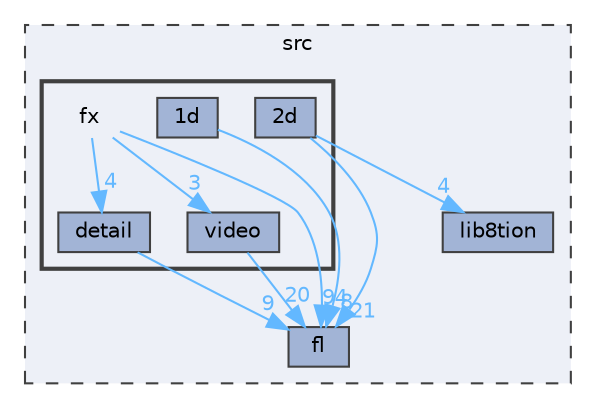 digraph "/home/runner/work/FastLED/FastLED/src/fx"
{
 // LATEX_PDF_SIZE
  bgcolor="transparent";
  edge [fontname=Helvetica,fontsize=10,labelfontname=Helvetica,labelfontsize=10];
  node [fontname=Helvetica,fontsize=10,shape=box,height=0.2,width=0.4];
  compound=true
  subgraph clusterdir_68267d1309a1af8e8297ef4c3efbcdba {
    graph [ bgcolor="#edf0f7", pencolor="grey25", label="src", fontname=Helvetica,fontsize=10 style="filled,dashed", URL="dir_68267d1309a1af8e8297ef4c3efbcdba.html",tooltip=""]
  dir_4d1829fa9bd13d7db71e765b2707b248 [label="fl", fillcolor="#a2b4d6", color="grey25", style="filled", URL="dir_4d1829fa9bd13d7db71e765b2707b248.html",tooltip=""];
  dir_d91669bda445047ed1892ac77a05ddb9 [label="lib8tion", fillcolor="#a2b4d6", color="grey25", style="filled", URL="dir_d91669bda445047ed1892ac77a05ddb9.html",tooltip=""];
  subgraph clusterdir_acbb946b833f21b16ec30aa21c4c3a72 {
    graph [ bgcolor="#edf0f7", pencolor="grey25", label="", fontname=Helvetica,fontsize=10 style="filled,bold", URL="dir_acbb946b833f21b16ec30aa21c4c3a72.html",tooltip=""]
    dir_acbb946b833f21b16ec30aa21c4c3a72 [shape=plaintext, label="fx"];
  dir_3c096064f75e33bbd0d7cdd12788e828 [label="1d", fillcolor="#a2b4d6", color="grey25", style="filled", URL="dir_3c096064f75e33bbd0d7cdd12788e828.html",tooltip=""];
  dir_da6de6ffed4dc8eba2e7529df043e06f [label="2d", fillcolor="#a2b4d6", color="grey25", style="filled", URL="dir_da6de6ffed4dc8eba2e7529df043e06f.html",tooltip=""];
  dir_0b137cd436b904252bb4364bddde6ee9 [label="detail", fillcolor="#a2b4d6", color="grey25", style="filled", URL="dir_0b137cd436b904252bb4364bddde6ee9.html",tooltip=""];
  dir_41db4d67e98c6097b43e1b5a33111e5f [label="video", fillcolor="#a2b4d6", color="grey25", style="filled", URL="dir_41db4d67e98c6097b43e1b5a33111e5f.html",tooltip=""];
  }
  }
  dir_acbb946b833f21b16ec30aa21c4c3a72->dir_0b137cd436b904252bb4364bddde6ee9 [headlabel="4", labeldistance=1.5 headhref="dir_000028_000018.html" href="dir_000028_000018.html" color="steelblue1" fontcolor="steelblue1"];
  dir_acbb946b833f21b16ec30aa21c4c3a72->dir_41db4d67e98c6097b43e1b5a33111e5f [headlabel="3", labeldistance=1.5 headhref="dir_000028_000081.html" href="dir_000028_000081.html" color="steelblue1" fontcolor="steelblue1"];
  dir_acbb946b833f21b16ec30aa21c4c3a72->dir_4d1829fa9bd13d7db71e765b2707b248 [headlabel="94", labeldistance=1.5 headhref="dir_000028_000027.html" href="dir_000028_000027.html" color="steelblue1" fontcolor="steelblue1"];
  dir_3c096064f75e33bbd0d7cdd12788e828->dir_4d1829fa9bd13d7db71e765b2707b248 [headlabel="8", labeldistance=1.5 headhref="dir_000000_000027.html" href="dir_000000_000027.html" color="steelblue1" fontcolor="steelblue1"];
  dir_da6de6ffed4dc8eba2e7529df043e06f->dir_4d1829fa9bd13d7db71e765b2707b248 [headlabel="21", labeldistance=1.5 headhref="dir_000001_000027.html" href="dir_000001_000027.html" color="steelblue1" fontcolor="steelblue1"];
  dir_da6de6ffed4dc8eba2e7529df043e06f->dir_d91669bda445047ed1892ac77a05ddb9 [headlabel="4", labeldistance=1.5 headhref="dir_000001_000046.html" href="dir_000001_000046.html" color="steelblue1" fontcolor="steelblue1"];
  dir_0b137cd436b904252bb4364bddde6ee9->dir_4d1829fa9bd13d7db71e765b2707b248 [headlabel="9", labeldistance=1.5 headhref="dir_000018_000027.html" href="dir_000018_000027.html" color="steelblue1" fontcolor="steelblue1"];
  dir_41db4d67e98c6097b43e1b5a33111e5f->dir_4d1829fa9bd13d7db71e765b2707b248 [headlabel="20", labeldistance=1.5 headhref="dir_000081_000027.html" href="dir_000081_000027.html" color="steelblue1" fontcolor="steelblue1"];
}
